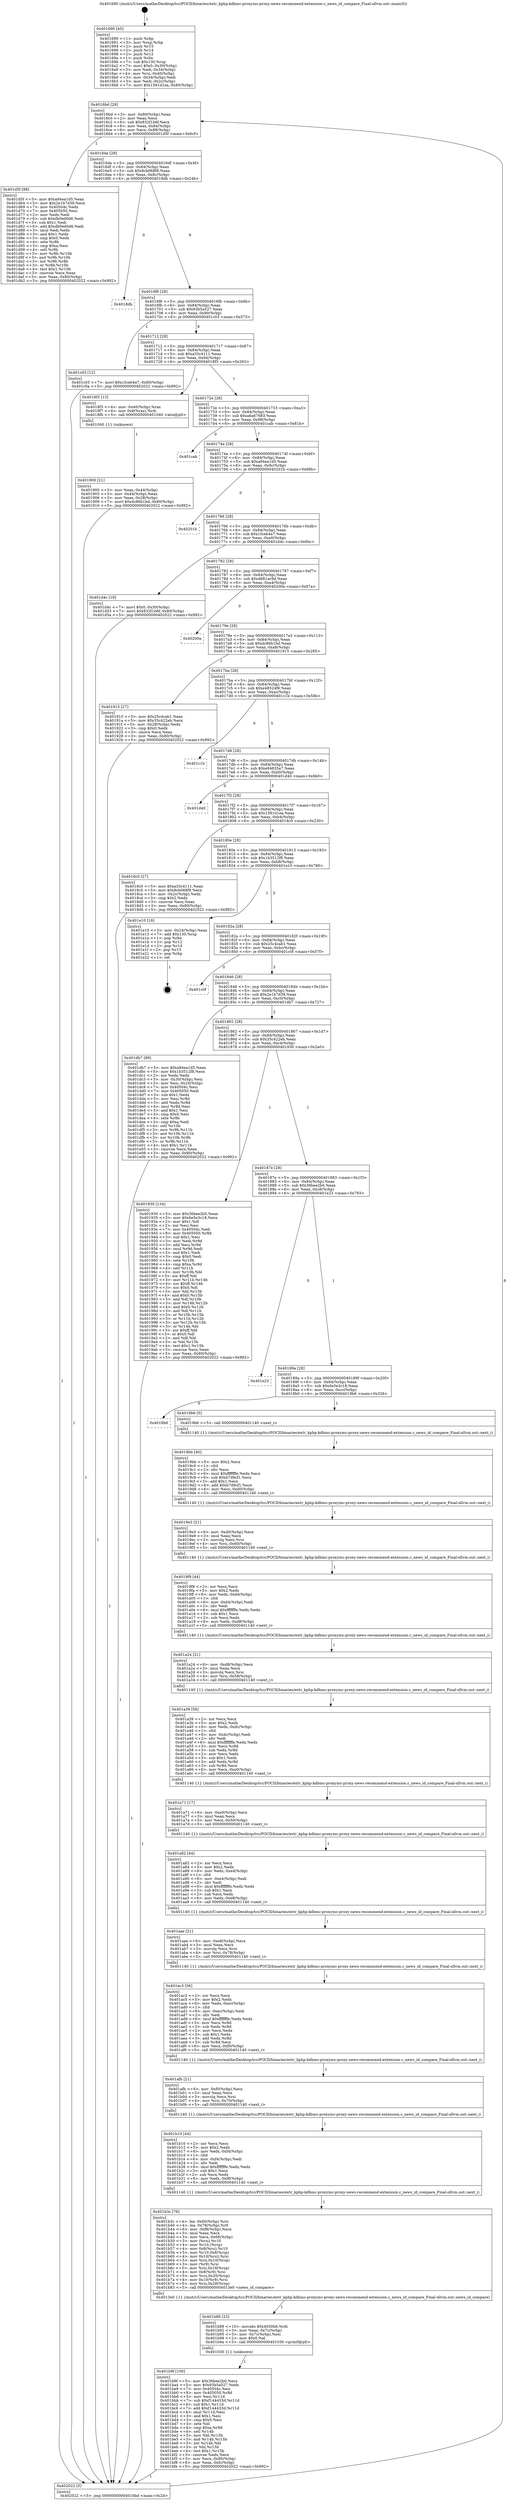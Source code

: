 digraph "0x401690" {
  label = "0x401690 (/mnt/c/Users/mathe/Desktop/tcc/POCII/binaries/extr_kphp-kdbmc-proxymc-proxy-news-recommend-extension.c_news_id_compare_Final-ollvm.out::main(0))"
  labelloc = "t"
  node[shape=record]

  Entry [label="",width=0.3,height=0.3,shape=circle,fillcolor=black,style=filled]
  "0x4016bd" [label="{
     0x4016bd [29]\l
     | [instrs]\l
     &nbsp;&nbsp;0x4016bd \<+3\>: mov -0x80(%rbp),%eax\l
     &nbsp;&nbsp;0x4016c0 \<+2\>: mov %eax,%ecx\l
     &nbsp;&nbsp;0x4016c2 \<+6\>: sub $0x832f1b6f,%ecx\l
     &nbsp;&nbsp;0x4016c8 \<+6\>: mov %eax,-0x84(%rbp)\l
     &nbsp;&nbsp;0x4016ce \<+6\>: mov %ecx,-0x88(%rbp)\l
     &nbsp;&nbsp;0x4016d4 \<+6\>: je 0000000000401d5f \<main+0x6cf\>\l
  }"]
  "0x401d5f" [label="{
     0x401d5f [88]\l
     | [instrs]\l
     &nbsp;&nbsp;0x401d5f \<+5\>: mov $0xa94ea1d5,%eax\l
     &nbsp;&nbsp;0x401d64 \<+5\>: mov $0x2e1b7d39,%ecx\l
     &nbsp;&nbsp;0x401d69 \<+7\>: mov 0x40504c,%edx\l
     &nbsp;&nbsp;0x401d70 \<+7\>: mov 0x405050,%esi\l
     &nbsp;&nbsp;0x401d77 \<+2\>: mov %edx,%edi\l
     &nbsp;&nbsp;0x401d79 \<+6\>: sub $0xdb0ed0d6,%edi\l
     &nbsp;&nbsp;0x401d7f \<+3\>: sub $0x1,%edi\l
     &nbsp;&nbsp;0x401d82 \<+6\>: add $0xdb0ed0d6,%edi\l
     &nbsp;&nbsp;0x401d88 \<+3\>: imul %edi,%edx\l
     &nbsp;&nbsp;0x401d8b \<+3\>: and $0x1,%edx\l
     &nbsp;&nbsp;0x401d8e \<+3\>: cmp $0x0,%edx\l
     &nbsp;&nbsp;0x401d91 \<+4\>: sete %r8b\l
     &nbsp;&nbsp;0x401d95 \<+3\>: cmp $0xa,%esi\l
     &nbsp;&nbsp;0x401d98 \<+4\>: setl %r9b\l
     &nbsp;&nbsp;0x401d9c \<+3\>: mov %r8b,%r10b\l
     &nbsp;&nbsp;0x401d9f \<+3\>: and %r9b,%r10b\l
     &nbsp;&nbsp;0x401da2 \<+3\>: xor %r9b,%r8b\l
     &nbsp;&nbsp;0x401da5 \<+3\>: or %r8b,%r10b\l
     &nbsp;&nbsp;0x401da8 \<+4\>: test $0x1,%r10b\l
     &nbsp;&nbsp;0x401dac \<+3\>: cmovne %ecx,%eax\l
     &nbsp;&nbsp;0x401daf \<+3\>: mov %eax,-0x80(%rbp)\l
     &nbsp;&nbsp;0x401db2 \<+5\>: jmp 0000000000402022 \<main+0x992\>\l
  }"]
  "0x4016da" [label="{
     0x4016da [28]\l
     | [instrs]\l
     &nbsp;&nbsp;0x4016da \<+5\>: jmp 00000000004016df \<main+0x4f\>\l
     &nbsp;&nbsp;0x4016df \<+6\>: mov -0x84(%rbp),%eax\l
     &nbsp;&nbsp;0x4016e5 \<+5\>: sub $0x8cb068f9,%eax\l
     &nbsp;&nbsp;0x4016ea \<+6\>: mov %eax,-0x8c(%rbp)\l
     &nbsp;&nbsp;0x4016f0 \<+6\>: je 00000000004018db \<main+0x24b\>\l
  }"]
  Exit [label="",width=0.3,height=0.3,shape=circle,fillcolor=black,style=filled,peripheries=2]
  "0x4018db" [label="{
     0x4018db\l
  }", style=dashed]
  "0x4016f6" [label="{
     0x4016f6 [28]\l
     | [instrs]\l
     &nbsp;&nbsp;0x4016f6 \<+5\>: jmp 00000000004016fb \<main+0x6b\>\l
     &nbsp;&nbsp;0x4016fb \<+6\>: mov -0x84(%rbp),%eax\l
     &nbsp;&nbsp;0x401701 \<+5\>: sub $0x93b5a527,%eax\l
     &nbsp;&nbsp;0x401706 \<+6\>: mov %eax,-0x90(%rbp)\l
     &nbsp;&nbsp;0x40170c \<+6\>: je 0000000000401c03 \<main+0x573\>\l
  }"]
  "0x401b9f" [label="{
     0x401b9f [100]\l
     | [instrs]\l
     &nbsp;&nbsp;0x401b9f \<+5\>: mov $0x36bee2b0,%ecx\l
     &nbsp;&nbsp;0x401ba4 \<+5\>: mov $0x93b5a527,%edx\l
     &nbsp;&nbsp;0x401ba9 \<+7\>: mov 0x40504c,%esi\l
     &nbsp;&nbsp;0x401bb0 \<+8\>: mov 0x405050,%r8d\l
     &nbsp;&nbsp;0x401bb8 \<+3\>: mov %esi,%r11d\l
     &nbsp;&nbsp;0x401bbb \<+7\>: sub $0xf144433d,%r11d\l
     &nbsp;&nbsp;0x401bc2 \<+4\>: sub $0x1,%r11d\l
     &nbsp;&nbsp;0x401bc6 \<+7\>: add $0xf144433d,%r11d\l
     &nbsp;&nbsp;0x401bcd \<+4\>: imul %r11d,%esi\l
     &nbsp;&nbsp;0x401bd1 \<+3\>: and $0x1,%esi\l
     &nbsp;&nbsp;0x401bd4 \<+3\>: cmp $0x0,%esi\l
     &nbsp;&nbsp;0x401bd7 \<+3\>: sete %bl\l
     &nbsp;&nbsp;0x401bda \<+4\>: cmp $0xa,%r8d\l
     &nbsp;&nbsp;0x401bde \<+4\>: setl %r14b\l
     &nbsp;&nbsp;0x401be2 \<+3\>: mov %bl,%r15b\l
     &nbsp;&nbsp;0x401be5 \<+3\>: and %r14b,%r15b\l
     &nbsp;&nbsp;0x401be8 \<+3\>: xor %r14b,%bl\l
     &nbsp;&nbsp;0x401beb \<+3\>: or %bl,%r15b\l
     &nbsp;&nbsp;0x401bee \<+4\>: test $0x1,%r15b\l
     &nbsp;&nbsp;0x401bf2 \<+3\>: cmovne %edx,%ecx\l
     &nbsp;&nbsp;0x401bf5 \<+3\>: mov %ecx,-0x80(%rbp)\l
     &nbsp;&nbsp;0x401bf8 \<+6\>: mov %eax,-0xfc(%rbp)\l
     &nbsp;&nbsp;0x401bfe \<+5\>: jmp 0000000000402022 \<main+0x992\>\l
  }"]
  "0x401c03" [label="{
     0x401c03 [12]\l
     | [instrs]\l
     &nbsp;&nbsp;0x401c03 \<+7\>: movl $0xc3ceb4a7,-0x80(%rbp)\l
     &nbsp;&nbsp;0x401c0a \<+5\>: jmp 0000000000402022 \<main+0x992\>\l
  }"]
  "0x401712" [label="{
     0x401712 [28]\l
     | [instrs]\l
     &nbsp;&nbsp;0x401712 \<+5\>: jmp 0000000000401717 \<main+0x87\>\l
     &nbsp;&nbsp;0x401717 \<+6\>: mov -0x84(%rbp),%eax\l
     &nbsp;&nbsp;0x40171d \<+5\>: sub $0xa33c4111,%eax\l
     &nbsp;&nbsp;0x401722 \<+6\>: mov %eax,-0x94(%rbp)\l
     &nbsp;&nbsp;0x401728 \<+6\>: je 00000000004018f3 \<main+0x263\>\l
  }"]
  "0x401b88" [label="{
     0x401b88 [23]\l
     | [instrs]\l
     &nbsp;&nbsp;0x401b88 \<+10\>: movabs $0x4030b6,%rdi\l
     &nbsp;&nbsp;0x401b92 \<+3\>: mov %eax,-0x7c(%rbp)\l
     &nbsp;&nbsp;0x401b95 \<+3\>: mov -0x7c(%rbp),%esi\l
     &nbsp;&nbsp;0x401b98 \<+2\>: mov $0x0,%al\l
     &nbsp;&nbsp;0x401b9a \<+5\>: call 0000000000401030 \<printf@plt\>\l
     | [calls]\l
     &nbsp;&nbsp;0x401030 \{1\} (unknown)\l
  }"]
  "0x4018f3" [label="{
     0x4018f3 [13]\l
     | [instrs]\l
     &nbsp;&nbsp;0x4018f3 \<+4\>: mov -0x40(%rbp),%rax\l
     &nbsp;&nbsp;0x4018f7 \<+4\>: mov 0x8(%rax),%rdi\l
     &nbsp;&nbsp;0x4018fb \<+5\>: call 0000000000401040 \<atoi@plt\>\l
     | [calls]\l
     &nbsp;&nbsp;0x401040 \{1\} (unknown)\l
  }"]
  "0x40172e" [label="{
     0x40172e [28]\l
     | [instrs]\l
     &nbsp;&nbsp;0x40172e \<+5\>: jmp 0000000000401733 \<main+0xa3\>\l
     &nbsp;&nbsp;0x401733 \<+6\>: mov -0x84(%rbp),%eax\l
     &nbsp;&nbsp;0x401739 \<+5\>: sub $0xa6a67683,%eax\l
     &nbsp;&nbsp;0x40173e \<+6\>: mov %eax,-0x98(%rbp)\l
     &nbsp;&nbsp;0x401744 \<+6\>: je 0000000000401cab \<main+0x61b\>\l
  }"]
  "0x401b3c" [label="{
     0x401b3c [76]\l
     | [instrs]\l
     &nbsp;&nbsp;0x401b3c \<+4\>: lea -0x60(%rbp),%rsi\l
     &nbsp;&nbsp;0x401b40 \<+4\>: lea -0x78(%rbp),%r9\l
     &nbsp;&nbsp;0x401b44 \<+6\>: mov -0xf8(%rbp),%ecx\l
     &nbsp;&nbsp;0x401b4a \<+3\>: imul %eax,%ecx\l
     &nbsp;&nbsp;0x401b4d \<+3\>: mov %ecx,-0x68(%rbp)\l
     &nbsp;&nbsp;0x401b50 \<+3\>: mov (%rsi),%r10\l
     &nbsp;&nbsp;0x401b53 \<+4\>: mov %r10,(%rsp)\l
     &nbsp;&nbsp;0x401b57 \<+4\>: mov 0x8(%rsi),%r10\l
     &nbsp;&nbsp;0x401b5b \<+5\>: mov %r10,0x8(%rsp)\l
     &nbsp;&nbsp;0x401b60 \<+4\>: mov 0x10(%rsi),%rsi\l
     &nbsp;&nbsp;0x401b64 \<+5\>: mov %rsi,0x10(%rsp)\l
     &nbsp;&nbsp;0x401b69 \<+3\>: mov (%r9),%rsi\l
     &nbsp;&nbsp;0x401b6c \<+5\>: mov %rsi,0x18(%rsp)\l
     &nbsp;&nbsp;0x401b71 \<+4\>: mov 0x8(%r9),%rsi\l
     &nbsp;&nbsp;0x401b75 \<+5\>: mov %rsi,0x20(%rsp)\l
     &nbsp;&nbsp;0x401b7a \<+4\>: mov 0x10(%r9),%rsi\l
     &nbsp;&nbsp;0x401b7e \<+5\>: mov %rsi,0x28(%rsp)\l
     &nbsp;&nbsp;0x401b83 \<+5\>: call 00000000004013e0 \<news_id_compare\>\l
     | [calls]\l
     &nbsp;&nbsp;0x4013e0 \{1\} (/mnt/c/Users/mathe/Desktop/tcc/POCII/binaries/extr_kphp-kdbmc-proxymc-proxy-news-recommend-extension.c_news_id_compare_Final-ollvm.out::news_id_compare)\l
  }"]
  "0x401cab" [label="{
     0x401cab\l
  }", style=dashed]
  "0x40174a" [label="{
     0x40174a [28]\l
     | [instrs]\l
     &nbsp;&nbsp;0x40174a \<+5\>: jmp 000000000040174f \<main+0xbf\>\l
     &nbsp;&nbsp;0x40174f \<+6\>: mov -0x84(%rbp),%eax\l
     &nbsp;&nbsp;0x401755 \<+5\>: sub $0xa94ea1d5,%eax\l
     &nbsp;&nbsp;0x40175a \<+6\>: mov %eax,-0x9c(%rbp)\l
     &nbsp;&nbsp;0x401760 \<+6\>: je 000000000040201b \<main+0x98b\>\l
  }"]
  "0x401b10" [label="{
     0x401b10 [44]\l
     | [instrs]\l
     &nbsp;&nbsp;0x401b10 \<+2\>: xor %ecx,%ecx\l
     &nbsp;&nbsp;0x401b12 \<+5\>: mov $0x2,%edx\l
     &nbsp;&nbsp;0x401b17 \<+6\>: mov %edx,-0xf4(%rbp)\l
     &nbsp;&nbsp;0x401b1d \<+1\>: cltd\l
     &nbsp;&nbsp;0x401b1e \<+6\>: mov -0xf4(%rbp),%edi\l
     &nbsp;&nbsp;0x401b24 \<+2\>: idiv %edi\l
     &nbsp;&nbsp;0x401b26 \<+6\>: imul $0xfffffffe,%edx,%edx\l
     &nbsp;&nbsp;0x401b2c \<+3\>: sub $0x1,%ecx\l
     &nbsp;&nbsp;0x401b2f \<+2\>: sub %ecx,%edx\l
     &nbsp;&nbsp;0x401b31 \<+6\>: mov %edx,-0xf8(%rbp)\l
     &nbsp;&nbsp;0x401b37 \<+5\>: call 0000000000401140 \<next_i\>\l
     | [calls]\l
     &nbsp;&nbsp;0x401140 \{1\} (/mnt/c/Users/mathe/Desktop/tcc/POCII/binaries/extr_kphp-kdbmc-proxymc-proxy-news-recommend-extension.c_news_id_compare_Final-ollvm.out::next_i)\l
  }"]
  "0x40201b" [label="{
     0x40201b\l
  }", style=dashed]
  "0x401766" [label="{
     0x401766 [28]\l
     | [instrs]\l
     &nbsp;&nbsp;0x401766 \<+5\>: jmp 000000000040176b \<main+0xdb\>\l
     &nbsp;&nbsp;0x40176b \<+6\>: mov -0x84(%rbp),%eax\l
     &nbsp;&nbsp;0x401771 \<+5\>: sub $0xc3ceb4a7,%eax\l
     &nbsp;&nbsp;0x401776 \<+6\>: mov %eax,-0xa0(%rbp)\l
     &nbsp;&nbsp;0x40177c \<+6\>: je 0000000000401d4c \<main+0x6bc\>\l
  }"]
  "0x401afb" [label="{
     0x401afb [21]\l
     | [instrs]\l
     &nbsp;&nbsp;0x401afb \<+6\>: mov -0xf0(%rbp),%ecx\l
     &nbsp;&nbsp;0x401b01 \<+3\>: imul %eax,%ecx\l
     &nbsp;&nbsp;0x401b04 \<+3\>: movslq %ecx,%rsi\l
     &nbsp;&nbsp;0x401b07 \<+4\>: mov %rsi,-0x70(%rbp)\l
     &nbsp;&nbsp;0x401b0b \<+5\>: call 0000000000401140 \<next_i\>\l
     | [calls]\l
     &nbsp;&nbsp;0x401140 \{1\} (/mnt/c/Users/mathe/Desktop/tcc/POCII/binaries/extr_kphp-kdbmc-proxymc-proxy-news-recommend-extension.c_news_id_compare_Final-ollvm.out::next_i)\l
  }"]
  "0x401d4c" [label="{
     0x401d4c [19]\l
     | [instrs]\l
     &nbsp;&nbsp;0x401d4c \<+7\>: movl $0x0,-0x30(%rbp)\l
     &nbsp;&nbsp;0x401d53 \<+7\>: movl $0x832f1b6f,-0x80(%rbp)\l
     &nbsp;&nbsp;0x401d5a \<+5\>: jmp 0000000000402022 \<main+0x992\>\l
  }"]
  "0x401782" [label="{
     0x401782 [28]\l
     | [instrs]\l
     &nbsp;&nbsp;0x401782 \<+5\>: jmp 0000000000401787 \<main+0xf7\>\l
     &nbsp;&nbsp;0x401787 \<+6\>: mov -0x84(%rbp),%eax\l
     &nbsp;&nbsp;0x40178d \<+5\>: sub $0xd681ac9d,%eax\l
     &nbsp;&nbsp;0x401792 \<+6\>: mov %eax,-0xa4(%rbp)\l
     &nbsp;&nbsp;0x401798 \<+6\>: je 000000000040200a \<main+0x97a\>\l
  }"]
  "0x401ac3" [label="{
     0x401ac3 [56]\l
     | [instrs]\l
     &nbsp;&nbsp;0x401ac3 \<+2\>: xor %ecx,%ecx\l
     &nbsp;&nbsp;0x401ac5 \<+5\>: mov $0x2,%edx\l
     &nbsp;&nbsp;0x401aca \<+6\>: mov %edx,-0xec(%rbp)\l
     &nbsp;&nbsp;0x401ad0 \<+1\>: cltd\l
     &nbsp;&nbsp;0x401ad1 \<+6\>: mov -0xec(%rbp),%edi\l
     &nbsp;&nbsp;0x401ad7 \<+2\>: idiv %edi\l
     &nbsp;&nbsp;0x401ad9 \<+6\>: imul $0xfffffffe,%edx,%edx\l
     &nbsp;&nbsp;0x401adf \<+3\>: mov %ecx,%r8d\l
     &nbsp;&nbsp;0x401ae2 \<+3\>: sub %edx,%r8d\l
     &nbsp;&nbsp;0x401ae5 \<+2\>: mov %ecx,%edx\l
     &nbsp;&nbsp;0x401ae7 \<+3\>: sub $0x1,%edx\l
     &nbsp;&nbsp;0x401aea \<+3\>: add %edx,%r8d\l
     &nbsp;&nbsp;0x401aed \<+3\>: sub %r8d,%ecx\l
     &nbsp;&nbsp;0x401af0 \<+6\>: mov %ecx,-0xf0(%rbp)\l
     &nbsp;&nbsp;0x401af6 \<+5\>: call 0000000000401140 \<next_i\>\l
     | [calls]\l
     &nbsp;&nbsp;0x401140 \{1\} (/mnt/c/Users/mathe/Desktop/tcc/POCII/binaries/extr_kphp-kdbmc-proxymc-proxy-news-recommend-extension.c_news_id_compare_Final-ollvm.out::next_i)\l
  }"]
  "0x40200a" [label="{
     0x40200a\l
  }", style=dashed]
  "0x40179e" [label="{
     0x40179e [28]\l
     | [instrs]\l
     &nbsp;&nbsp;0x40179e \<+5\>: jmp 00000000004017a3 \<main+0x113\>\l
     &nbsp;&nbsp;0x4017a3 \<+6\>: mov -0x84(%rbp),%eax\l
     &nbsp;&nbsp;0x4017a9 \<+5\>: sub $0xdc86b1bd,%eax\l
     &nbsp;&nbsp;0x4017ae \<+6\>: mov %eax,-0xa8(%rbp)\l
     &nbsp;&nbsp;0x4017b4 \<+6\>: je 0000000000401915 \<main+0x285\>\l
  }"]
  "0x401aae" [label="{
     0x401aae [21]\l
     | [instrs]\l
     &nbsp;&nbsp;0x401aae \<+6\>: mov -0xe8(%rbp),%ecx\l
     &nbsp;&nbsp;0x401ab4 \<+3\>: imul %eax,%ecx\l
     &nbsp;&nbsp;0x401ab7 \<+3\>: movslq %ecx,%rsi\l
     &nbsp;&nbsp;0x401aba \<+4\>: mov %rsi,-0x78(%rbp)\l
     &nbsp;&nbsp;0x401abe \<+5\>: call 0000000000401140 \<next_i\>\l
     | [calls]\l
     &nbsp;&nbsp;0x401140 \{1\} (/mnt/c/Users/mathe/Desktop/tcc/POCII/binaries/extr_kphp-kdbmc-proxymc-proxy-news-recommend-extension.c_news_id_compare_Final-ollvm.out::next_i)\l
  }"]
  "0x401915" [label="{
     0x401915 [27]\l
     | [instrs]\l
     &nbsp;&nbsp;0x401915 \<+5\>: mov $0x25c4cab1,%eax\l
     &nbsp;&nbsp;0x40191a \<+5\>: mov $0x35c422eb,%ecx\l
     &nbsp;&nbsp;0x40191f \<+3\>: mov -0x28(%rbp),%edx\l
     &nbsp;&nbsp;0x401922 \<+3\>: cmp $0x0,%edx\l
     &nbsp;&nbsp;0x401925 \<+3\>: cmove %ecx,%eax\l
     &nbsp;&nbsp;0x401928 \<+3\>: mov %eax,-0x80(%rbp)\l
     &nbsp;&nbsp;0x40192b \<+5\>: jmp 0000000000402022 \<main+0x992\>\l
  }"]
  "0x4017ba" [label="{
     0x4017ba [28]\l
     | [instrs]\l
     &nbsp;&nbsp;0x4017ba \<+5\>: jmp 00000000004017bf \<main+0x12f\>\l
     &nbsp;&nbsp;0x4017bf \<+6\>: mov -0x84(%rbp),%eax\l
     &nbsp;&nbsp;0x4017c5 \<+5\>: sub $0xe48524f6,%eax\l
     &nbsp;&nbsp;0x4017ca \<+6\>: mov %eax,-0xac(%rbp)\l
     &nbsp;&nbsp;0x4017d0 \<+6\>: je 0000000000401c1b \<main+0x58b\>\l
  }"]
  "0x401a82" [label="{
     0x401a82 [44]\l
     | [instrs]\l
     &nbsp;&nbsp;0x401a82 \<+2\>: xor %ecx,%ecx\l
     &nbsp;&nbsp;0x401a84 \<+5\>: mov $0x2,%edx\l
     &nbsp;&nbsp;0x401a89 \<+6\>: mov %edx,-0xe4(%rbp)\l
     &nbsp;&nbsp;0x401a8f \<+1\>: cltd\l
     &nbsp;&nbsp;0x401a90 \<+6\>: mov -0xe4(%rbp),%edi\l
     &nbsp;&nbsp;0x401a96 \<+2\>: idiv %edi\l
     &nbsp;&nbsp;0x401a98 \<+6\>: imul $0xfffffffe,%edx,%edx\l
     &nbsp;&nbsp;0x401a9e \<+3\>: sub $0x1,%ecx\l
     &nbsp;&nbsp;0x401aa1 \<+2\>: sub %ecx,%edx\l
     &nbsp;&nbsp;0x401aa3 \<+6\>: mov %edx,-0xe8(%rbp)\l
     &nbsp;&nbsp;0x401aa9 \<+5\>: call 0000000000401140 \<next_i\>\l
     | [calls]\l
     &nbsp;&nbsp;0x401140 \{1\} (/mnt/c/Users/mathe/Desktop/tcc/POCII/binaries/extr_kphp-kdbmc-proxymc-proxy-news-recommend-extension.c_news_id_compare_Final-ollvm.out::next_i)\l
  }"]
  "0x401c1b" [label="{
     0x401c1b\l
  }", style=dashed]
  "0x4017d6" [label="{
     0x4017d6 [28]\l
     | [instrs]\l
     &nbsp;&nbsp;0x4017d6 \<+5\>: jmp 00000000004017db \<main+0x14b\>\l
     &nbsp;&nbsp;0x4017db \<+6\>: mov -0x84(%rbp),%eax\l
     &nbsp;&nbsp;0x4017e1 \<+5\>: sub $0xe94835a7,%eax\l
     &nbsp;&nbsp;0x4017e6 \<+6\>: mov %eax,-0xb0(%rbp)\l
     &nbsp;&nbsp;0x4017ec \<+6\>: je 0000000000401d40 \<main+0x6b0\>\l
  }"]
  "0x401a71" [label="{
     0x401a71 [17]\l
     | [instrs]\l
     &nbsp;&nbsp;0x401a71 \<+6\>: mov -0xe0(%rbp),%ecx\l
     &nbsp;&nbsp;0x401a77 \<+3\>: imul %eax,%ecx\l
     &nbsp;&nbsp;0x401a7a \<+3\>: mov %ecx,-0x50(%rbp)\l
     &nbsp;&nbsp;0x401a7d \<+5\>: call 0000000000401140 \<next_i\>\l
     | [calls]\l
     &nbsp;&nbsp;0x401140 \{1\} (/mnt/c/Users/mathe/Desktop/tcc/POCII/binaries/extr_kphp-kdbmc-proxymc-proxy-news-recommend-extension.c_news_id_compare_Final-ollvm.out::next_i)\l
  }"]
  "0x401d40" [label="{
     0x401d40\l
  }", style=dashed]
  "0x4017f2" [label="{
     0x4017f2 [28]\l
     | [instrs]\l
     &nbsp;&nbsp;0x4017f2 \<+5\>: jmp 00000000004017f7 \<main+0x167\>\l
     &nbsp;&nbsp;0x4017f7 \<+6\>: mov -0x84(%rbp),%eax\l
     &nbsp;&nbsp;0x4017fd \<+5\>: sub $0x1581d1ea,%eax\l
     &nbsp;&nbsp;0x401802 \<+6\>: mov %eax,-0xb4(%rbp)\l
     &nbsp;&nbsp;0x401808 \<+6\>: je 00000000004018c0 \<main+0x230\>\l
  }"]
  "0x401a39" [label="{
     0x401a39 [56]\l
     | [instrs]\l
     &nbsp;&nbsp;0x401a39 \<+2\>: xor %ecx,%ecx\l
     &nbsp;&nbsp;0x401a3b \<+5\>: mov $0x2,%edx\l
     &nbsp;&nbsp;0x401a40 \<+6\>: mov %edx,-0xdc(%rbp)\l
     &nbsp;&nbsp;0x401a46 \<+1\>: cltd\l
     &nbsp;&nbsp;0x401a47 \<+6\>: mov -0xdc(%rbp),%edi\l
     &nbsp;&nbsp;0x401a4d \<+2\>: idiv %edi\l
     &nbsp;&nbsp;0x401a4f \<+6\>: imul $0xfffffffe,%edx,%edx\l
     &nbsp;&nbsp;0x401a55 \<+3\>: mov %ecx,%r8d\l
     &nbsp;&nbsp;0x401a58 \<+3\>: sub %edx,%r8d\l
     &nbsp;&nbsp;0x401a5b \<+2\>: mov %ecx,%edx\l
     &nbsp;&nbsp;0x401a5d \<+3\>: sub $0x1,%edx\l
     &nbsp;&nbsp;0x401a60 \<+3\>: add %edx,%r8d\l
     &nbsp;&nbsp;0x401a63 \<+3\>: sub %r8d,%ecx\l
     &nbsp;&nbsp;0x401a66 \<+6\>: mov %ecx,-0xe0(%rbp)\l
     &nbsp;&nbsp;0x401a6c \<+5\>: call 0000000000401140 \<next_i\>\l
     | [calls]\l
     &nbsp;&nbsp;0x401140 \{1\} (/mnt/c/Users/mathe/Desktop/tcc/POCII/binaries/extr_kphp-kdbmc-proxymc-proxy-news-recommend-extension.c_news_id_compare_Final-ollvm.out::next_i)\l
  }"]
  "0x4018c0" [label="{
     0x4018c0 [27]\l
     | [instrs]\l
     &nbsp;&nbsp;0x4018c0 \<+5\>: mov $0xa33c4111,%eax\l
     &nbsp;&nbsp;0x4018c5 \<+5\>: mov $0x8cb068f9,%ecx\l
     &nbsp;&nbsp;0x4018ca \<+3\>: mov -0x2c(%rbp),%edx\l
     &nbsp;&nbsp;0x4018cd \<+3\>: cmp $0x2,%edx\l
     &nbsp;&nbsp;0x4018d0 \<+3\>: cmovne %ecx,%eax\l
     &nbsp;&nbsp;0x4018d3 \<+3\>: mov %eax,-0x80(%rbp)\l
     &nbsp;&nbsp;0x4018d6 \<+5\>: jmp 0000000000402022 \<main+0x992\>\l
  }"]
  "0x40180e" [label="{
     0x40180e [28]\l
     | [instrs]\l
     &nbsp;&nbsp;0x40180e \<+5\>: jmp 0000000000401813 \<main+0x183\>\l
     &nbsp;&nbsp;0x401813 \<+6\>: mov -0x84(%rbp),%eax\l
     &nbsp;&nbsp;0x401819 \<+5\>: sub $0x1b3512f8,%eax\l
     &nbsp;&nbsp;0x40181e \<+6\>: mov %eax,-0xb8(%rbp)\l
     &nbsp;&nbsp;0x401824 \<+6\>: je 0000000000401e10 \<main+0x780\>\l
  }"]
  "0x402022" [label="{
     0x402022 [5]\l
     | [instrs]\l
     &nbsp;&nbsp;0x402022 \<+5\>: jmp 00000000004016bd \<main+0x2d\>\l
  }"]
  "0x401690" [label="{
     0x401690 [45]\l
     | [instrs]\l
     &nbsp;&nbsp;0x401690 \<+1\>: push %rbp\l
     &nbsp;&nbsp;0x401691 \<+3\>: mov %rsp,%rbp\l
     &nbsp;&nbsp;0x401694 \<+2\>: push %r15\l
     &nbsp;&nbsp;0x401696 \<+2\>: push %r14\l
     &nbsp;&nbsp;0x401698 \<+2\>: push %r12\l
     &nbsp;&nbsp;0x40169a \<+1\>: push %rbx\l
     &nbsp;&nbsp;0x40169b \<+7\>: sub $0x130,%rsp\l
     &nbsp;&nbsp;0x4016a2 \<+7\>: movl $0x0,-0x30(%rbp)\l
     &nbsp;&nbsp;0x4016a9 \<+3\>: mov %edi,-0x34(%rbp)\l
     &nbsp;&nbsp;0x4016ac \<+4\>: mov %rsi,-0x40(%rbp)\l
     &nbsp;&nbsp;0x4016b0 \<+3\>: mov -0x34(%rbp),%edi\l
     &nbsp;&nbsp;0x4016b3 \<+3\>: mov %edi,-0x2c(%rbp)\l
     &nbsp;&nbsp;0x4016b6 \<+7\>: movl $0x1581d1ea,-0x80(%rbp)\l
  }"]
  "0x401900" [label="{
     0x401900 [21]\l
     | [instrs]\l
     &nbsp;&nbsp;0x401900 \<+3\>: mov %eax,-0x44(%rbp)\l
     &nbsp;&nbsp;0x401903 \<+3\>: mov -0x44(%rbp),%eax\l
     &nbsp;&nbsp;0x401906 \<+3\>: mov %eax,-0x28(%rbp)\l
     &nbsp;&nbsp;0x401909 \<+7\>: movl $0xdc86b1bd,-0x80(%rbp)\l
     &nbsp;&nbsp;0x401910 \<+5\>: jmp 0000000000402022 \<main+0x992\>\l
  }"]
  "0x401a24" [label="{
     0x401a24 [21]\l
     | [instrs]\l
     &nbsp;&nbsp;0x401a24 \<+6\>: mov -0xd8(%rbp),%ecx\l
     &nbsp;&nbsp;0x401a2a \<+3\>: imul %eax,%ecx\l
     &nbsp;&nbsp;0x401a2d \<+3\>: movslq %ecx,%rsi\l
     &nbsp;&nbsp;0x401a30 \<+4\>: mov %rsi,-0x58(%rbp)\l
     &nbsp;&nbsp;0x401a34 \<+5\>: call 0000000000401140 \<next_i\>\l
     | [calls]\l
     &nbsp;&nbsp;0x401140 \{1\} (/mnt/c/Users/mathe/Desktop/tcc/POCII/binaries/extr_kphp-kdbmc-proxymc-proxy-news-recommend-extension.c_news_id_compare_Final-ollvm.out::next_i)\l
  }"]
  "0x401e10" [label="{
     0x401e10 [19]\l
     | [instrs]\l
     &nbsp;&nbsp;0x401e10 \<+3\>: mov -0x24(%rbp),%eax\l
     &nbsp;&nbsp;0x401e13 \<+7\>: add $0x130,%rsp\l
     &nbsp;&nbsp;0x401e1a \<+1\>: pop %rbx\l
     &nbsp;&nbsp;0x401e1b \<+2\>: pop %r12\l
     &nbsp;&nbsp;0x401e1d \<+2\>: pop %r14\l
     &nbsp;&nbsp;0x401e1f \<+2\>: pop %r15\l
     &nbsp;&nbsp;0x401e21 \<+1\>: pop %rbp\l
     &nbsp;&nbsp;0x401e22 \<+1\>: ret\l
  }"]
  "0x40182a" [label="{
     0x40182a [28]\l
     | [instrs]\l
     &nbsp;&nbsp;0x40182a \<+5\>: jmp 000000000040182f \<main+0x19f\>\l
     &nbsp;&nbsp;0x40182f \<+6\>: mov -0x84(%rbp),%eax\l
     &nbsp;&nbsp;0x401835 \<+5\>: sub $0x25c4cab1,%eax\l
     &nbsp;&nbsp;0x40183a \<+6\>: mov %eax,-0xbc(%rbp)\l
     &nbsp;&nbsp;0x401840 \<+6\>: je 0000000000401c0f \<main+0x57f\>\l
  }"]
  "0x4019f8" [label="{
     0x4019f8 [44]\l
     | [instrs]\l
     &nbsp;&nbsp;0x4019f8 \<+2\>: xor %ecx,%ecx\l
     &nbsp;&nbsp;0x4019fa \<+5\>: mov $0x2,%edx\l
     &nbsp;&nbsp;0x4019ff \<+6\>: mov %edx,-0xd4(%rbp)\l
     &nbsp;&nbsp;0x401a05 \<+1\>: cltd\l
     &nbsp;&nbsp;0x401a06 \<+6\>: mov -0xd4(%rbp),%edi\l
     &nbsp;&nbsp;0x401a0c \<+2\>: idiv %edi\l
     &nbsp;&nbsp;0x401a0e \<+6\>: imul $0xfffffffe,%edx,%edx\l
     &nbsp;&nbsp;0x401a14 \<+3\>: sub $0x1,%ecx\l
     &nbsp;&nbsp;0x401a17 \<+2\>: sub %ecx,%edx\l
     &nbsp;&nbsp;0x401a19 \<+6\>: mov %edx,-0xd8(%rbp)\l
     &nbsp;&nbsp;0x401a1f \<+5\>: call 0000000000401140 \<next_i\>\l
     | [calls]\l
     &nbsp;&nbsp;0x401140 \{1\} (/mnt/c/Users/mathe/Desktop/tcc/POCII/binaries/extr_kphp-kdbmc-proxymc-proxy-news-recommend-extension.c_news_id_compare_Final-ollvm.out::next_i)\l
  }"]
  "0x401c0f" [label="{
     0x401c0f\l
  }", style=dashed]
  "0x401846" [label="{
     0x401846 [28]\l
     | [instrs]\l
     &nbsp;&nbsp;0x401846 \<+5\>: jmp 000000000040184b \<main+0x1bb\>\l
     &nbsp;&nbsp;0x40184b \<+6\>: mov -0x84(%rbp),%eax\l
     &nbsp;&nbsp;0x401851 \<+5\>: sub $0x2e1b7d39,%eax\l
     &nbsp;&nbsp;0x401856 \<+6\>: mov %eax,-0xc0(%rbp)\l
     &nbsp;&nbsp;0x40185c \<+6\>: je 0000000000401db7 \<main+0x727\>\l
  }"]
  "0x4019e3" [label="{
     0x4019e3 [21]\l
     | [instrs]\l
     &nbsp;&nbsp;0x4019e3 \<+6\>: mov -0xd0(%rbp),%ecx\l
     &nbsp;&nbsp;0x4019e9 \<+3\>: imul %eax,%ecx\l
     &nbsp;&nbsp;0x4019ec \<+3\>: movslq %ecx,%rsi\l
     &nbsp;&nbsp;0x4019ef \<+4\>: mov %rsi,-0x60(%rbp)\l
     &nbsp;&nbsp;0x4019f3 \<+5\>: call 0000000000401140 \<next_i\>\l
     | [calls]\l
     &nbsp;&nbsp;0x401140 \{1\} (/mnt/c/Users/mathe/Desktop/tcc/POCII/binaries/extr_kphp-kdbmc-proxymc-proxy-news-recommend-extension.c_news_id_compare_Final-ollvm.out::next_i)\l
  }"]
  "0x401db7" [label="{
     0x401db7 [89]\l
     | [instrs]\l
     &nbsp;&nbsp;0x401db7 \<+5\>: mov $0xa94ea1d5,%eax\l
     &nbsp;&nbsp;0x401dbc \<+5\>: mov $0x1b3512f8,%ecx\l
     &nbsp;&nbsp;0x401dc1 \<+2\>: xor %edx,%edx\l
     &nbsp;&nbsp;0x401dc3 \<+3\>: mov -0x30(%rbp),%esi\l
     &nbsp;&nbsp;0x401dc6 \<+3\>: mov %esi,-0x24(%rbp)\l
     &nbsp;&nbsp;0x401dc9 \<+7\>: mov 0x40504c,%esi\l
     &nbsp;&nbsp;0x401dd0 \<+7\>: mov 0x405050,%edi\l
     &nbsp;&nbsp;0x401dd7 \<+3\>: sub $0x1,%edx\l
     &nbsp;&nbsp;0x401dda \<+3\>: mov %esi,%r8d\l
     &nbsp;&nbsp;0x401ddd \<+3\>: add %edx,%r8d\l
     &nbsp;&nbsp;0x401de0 \<+4\>: imul %r8d,%esi\l
     &nbsp;&nbsp;0x401de4 \<+3\>: and $0x1,%esi\l
     &nbsp;&nbsp;0x401de7 \<+3\>: cmp $0x0,%esi\l
     &nbsp;&nbsp;0x401dea \<+4\>: sete %r9b\l
     &nbsp;&nbsp;0x401dee \<+3\>: cmp $0xa,%edi\l
     &nbsp;&nbsp;0x401df1 \<+4\>: setl %r10b\l
     &nbsp;&nbsp;0x401df5 \<+3\>: mov %r9b,%r11b\l
     &nbsp;&nbsp;0x401df8 \<+3\>: and %r10b,%r11b\l
     &nbsp;&nbsp;0x401dfb \<+3\>: xor %r10b,%r9b\l
     &nbsp;&nbsp;0x401dfe \<+3\>: or %r9b,%r11b\l
     &nbsp;&nbsp;0x401e01 \<+4\>: test $0x1,%r11b\l
     &nbsp;&nbsp;0x401e05 \<+3\>: cmovne %ecx,%eax\l
     &nbsp;&nbsp;0x401e08 \<+3\>: mov %eax,-0x80(%rbp)\l
     &nbsp;&nbsp;0x401e0b \<+5\>: jmp 0000000000402022 \<main+0x992\>\l
  }"]
  "0x401862" [label="{
     0x401862 [28]\l
     | [instrs]\l
     &nbsp;&nbsp;0x401862 \<+5\>: jmp 0000000000401867 \<main+0x1d7\>\l
     &nbsp;&nbsp;0x401867 \<+6\>: mov -0x84(%rbp),%eax\l
     &nbsp;&nbsp;0x40186d \<+5\>: sub $0x35c422eb,%eax\l
     &nbsp;&nbsp;0x401872 \<+6\>: mov %eax,-0xc4(%rbp)\l
     &nbsp;&nbsp;0x401878 \<+6\>: je 0000000000401930 \<main+0x2a0\>\l
  }"]
  "0x4019bb" [label="{
     0x4019bb [40]\l
     | [instrs]\l
     &nbsp;&nbsp;0x4019bb \<+5\>: mov $0x2,%ecx\l
     &nbsp;&nbsp;0x4019c0 \<+1\>: cltd\l
     &nbsp;&nbsp;0x4019c1 \<+2\>: idiv %ecx\l
     &nbsp;&nbsp;0x4019c3 \<+6\>: imul $0xfffffffe,%edx,%ecx\l
     &nbsp;&nbsp;0x4019c9 \<+6\>: sub $0xb7d9cf1,%ecx\l
     &nbsp;&nbsp;0x4019cf \<+3\>: add $0x1,%ecx\l
     &nbsp;&nbsp;0x4019d2 \<+6\>: add $0xb7d9cf1,%ecx\l
     &nbsp;&nbsp;0x4019d8 \<+6\>: mov %ecx,-0xd0(%rbp)\l
     &nbsp;&nbsp;0x4019de \<+5\>: call 0000000000401140 \<next_i\>\l
     | [calls]\l
     &nbsp;&nbsp;0x401140 \{1\} (/mnt/c/Users/mathe/Desktop/tcc/POCII/binaries/extr_kphp-kdbmc-proxymc-proxy-news-recommend-extension.c_news_id_compare_Final-ollvm.out::next_i)\l
  }"]
  "0x401930" [label="{
     0x401930 [134]\l
     | [instrs]\l
     &nbsp;&nbsp;0x401930 \<+5\>: mov $0x36bee2b0,%eax\l
     &nbsp;&nbsp;0x401935 \<+5\>: mov $0x6e5e3c18,%ecx\l
     &nbsp;&nbsp;0x40193a \<+2\>: mov $0x1,%dl\l
     &nbsp;&nbsp;0x40193c \<+2\>: xor %esi,%esi\l
     &nbsp;&nbsp;0x40193e \<+7\>: mov 0x40504c,%edi\l
     &nbsp;&nbsp;0x401945 \<+8\>: mov 0x405050,%r8d\l
     &nbsp;&nbsp;0x40194d \<+3\>: sub $0x1,%esi\l
     &nbsp;&nbsp;0x401950 \<+3\>: mov %edi,%r9d\l
     &nbsp;&nbsp;0x401953 \<+3\>: add %esi,%r9d\l
     &nbsp;&nbsp;0x401956 \<+4\>: imul %r9d,%edi\l
     &nbsp;&nbsp;0x40195a \<+3\>: and $0x1,%edi\l
     &nbsp;&nbsp;0x40195d \<+3\>: cmp $0x0,%edi\l
     &nbsp;&nbsp;0x401960 \<+4\>: sete %r10b\l
     &nbsp;&nbsp;0x401964 \<+4\>: cmp $0xa,%r8d\l
     &nbsp;&nbsp;0x401968 \<+4\>: setl %r11b\l
     &nbsp;&nbsp;0x40196c \<+3\>: mov %r10b,%bl\l
     &nbsp;&nbsp;0x40196f \<+3\>: xor $0xff,%bl\l
     &nbsp;&nbsp;0x401972 \<+3\>: mov %r11b,%r14b\l
     &nbsp;&nbsp;0x401975 \<+4\>: xor $0xff,%r14b\l
     &nbsp;&nbsp;0x401979 \<+3\>: xor $0x0,%dl\l
     &nbsp;&nbsp;0x40197c \<+3\>: mov %bl,%r15b\l
     &nbsp;&nbsp;0x40197f \<+4\>: and $0x0,%r15b\l
     &nbsp;&nbsp;0x401983 \<+3\>: and %dl,%r10b\l
     &nbsp;&nbsp;0x401986 \<+3\>: mov %r14b,%r12b\l
     &nbsp;&nbsp;0x401989 \<+4\>: and $0x0,%r12b\l
     &nbsp;&nbsp;0x40198d \<+3\>: and %dl,%r11b\l
     &nbsp;&nbsp;0x401990 \<+3\>: or %r10b,%r15b\l
     &nbsp;&nbsp;0x401993 \<+3\>: or %r11b,%r12b\l
     &nbsp;&nbsp;0x401996 \<+3\>: xor %r12b,%r15b\l
     &nbsp;&nbsp;0x401999 \<+3\>: or %r14b,%bl\l
     &nbsp;&nbsp;0x40199c \<+3\>: xor $0xff,%bl\l
     &nbsp;&nbsp;0x40199f \<+3\>: or $0x0,%dl\l
     &nbsp;&nbsp;0x4019a2 \<+2\>: and %dl,%bl\l
     &nbsp;&nbsp;0x4019a4 \<+3\>: or %bl,%r15b\l
     &nbsp;&nbsp;0x4019a7 \<+4\>: test $0x1,%r15b\l
     &nbsp;&nbsp;0x4019ab \<+3\>: cmovne %ecx,%eax\l
     &nbsp;&nbsp;0x4019ae \<+3\>: mov %eax,-0x80(%rbp)\l
     &nbsp;&nbsp;0x4019b1 \<+5\>: jmp 0000000000402022 \<main+0x992\>\l
  }"]
  "0x40187e" [label="{
     0x40187e [28]\l
     | [instrs]\l
     &nbsp;&nbsp;0x40187e \<+5\>: jmp 0000000000401883 \<main+0x1f3\>\l
     &nbsp;&nbsp;0x401883 \<+6\>: mov -0x84(%rbp),%eax\l
     &nbsp;&nbsp;0x401889 \<+5\>: sub $0x36bee2b0,%eax\l
     &nbsp;&nbsp;0x40188e \<+6\>: mov %eax,-0xc8(%rbp)\l
     &nbsp;&nbsp;0x401894 \<+6\>: je 0000000000401e23 \<main+0x793\>\l
  }"]
  "0x4018b6" [label="{
     0x4018b6\l
  }", style=dashed]
  "0x401e23" [label="{
     0x401e23\l
  }", style=dashed]
  "0x40189a" [label="{
     0x40189a [28]\l
     | [instrs]\l
     &nbsp;&nbsp;0x40189a \<+5\>: jmp 000000000040189f \<main+0x20f\>\l
     &nbsp;&nbsp;0x40189f \<+6\>: mov -0x84(%rbp),%eax\l
     &nbsp;&nbsp;0x4018a5 \<+5\>: sub $0x6e5e3c18,%eax\l
     &nbsp;&nbsp;0x4018aa \<+6\>: mov %eax,-0xcc(%rbp)\l
     &nbsp;&nbsp;0x4018b0 \<+6\>: je 00000000004019b6 \<main+0x326\>\l
  }"]
  "0x4019b6" [label="{
     0x4019b6 [5]\l
     | [instrs]\l
     &nbsp;&nbsp;0x4019b6 \<+5\>: call 0000000000401140 \<next_i\>\l
     | [calls]\l
     &nbsp;&nbsp;0x401140 \{1\} (/mnt/c/Users/mathe/Desktop/tcc/POCII/binaries/extr_kphp-kdbmc-proxymc-proxy-news-recommend-extension.c_news_id_compare_Final-ollvm.out::next_i)\l
  }"]
  Entry -> "0x401690" [label=" 1"]
  "0x4016bd" -> "0x401d5f" [label=" 1"]
  "0x4016bd" -> "0x4016da" [label=" 9"]
  "0x401e10" -> Exit [label=" 1"]
  "0x4016da" -> "0x4018db" [label=" 0"]
  "0x4016da" -> "0x4016f6" [label=" 9"]
  "0x401db7" -> "0x402022" [label=" 1"]
  "0x4016f6" -> "0x401c03" [label=" 1"]
  "0x4016f6" -> "0x401712" [label=" 8"]
  "0x401d5f" -> "0x402022" [label=" 1"]
  "0x401712" -> "0x4018f3" [label=" 1"]
  "0x401712" -> "0x40172e" [label=" 7"]
  "0x401d4c" -> "0x402022" [label=" 1"]
  "0x40172e" -> "0x401cab" [label=" 0"]
  "0x40172e" -> "0x40174a" [label=" 7"]
  "0x401c03" -> "0x402022" [label=" 1"]
  "0x40174a" -> "0x40201b" [label=" 0"]
  "0x40174a" -> "0x401766" [label=" 7"]
  "0x401b9f" -> "0x402022" [label=" 1"]
  "0x401766" -> "0x401d4c" [label=" 1"]
  "0x401766" -> "0x401782" [label=" 6"]
  "0x401b88" -> "0x401b9f" [label=" 1"]
  "0x401782" -> "0x40200a" [label=" 0"]
  "0x401782" -> "0x40179e" [label=" 6"]
  "0x401b3c" -> "0x401b88" [label=" 1"]
  "0x40179e" -> "0x401915" [label=" 1"]
  "0x40179e" -> "0x4017ba" [label=" 5"]
  "0x401b10" -> "0x401b3c" [label=" 1"]
  "0x4017ba" -> "0x401c1b" [label=" 0"]
  "0x4017ba" -> "0x4017d6" [label=" 5"]
  "0x401afb" -> "0x401b10" [label=" 1"]
  "0x4017d6" -> "0x401d40" [label=" 0"]
  "0x4017d6" -> "0x4017f2" [label=" 5"]
  "0x401ac3" -> "0x401afb" [label=" 1"]
  "0x4017f2" -> "0x4018c0" [label=" 1"]
  "0x4017f2" -> "0x40180e" [label=" 4"]
  "0x4018c0" -> "0x402022" [label=" 1"]
  "0x401690" -> "0x4016bd" [label=" 1"]
  "0x402022" -> "0x4016bd" [label=" 9"]
  "0x4018f3" -> "0x401900" [label=" 1"]
  "0x401900" -> "0x402022" [label=" 1"]
  "0x401915" -> "0x402022" [label=" 1"]
  "0x401aae" -> "0x401ac3" [label=" 1"]
  "0x40180e" -> "0x401e10" [label=" 1"]
  "0x40180e" -> "0x40182a" [label=" 3"]
  "0x401a82" -> "0x401aae" [label=" 1"]
  "0x40182a" -> "0x401c0f" [label=" 0"]
  "0x40182a" -> "0x401846" [label=" 3"]
  "0x401a71" -> "0x401a82" [label=" 1"]
  "0x401846" -> "0x401db7" [label=" 1"]
  "0x401846" -> "0x401862" [label=" 2"]
  "0x401a39" -> "0x401a71" [label=" 1"]
  "0x401862" -> "0x401930" [label=" 1"]
  "0x401862" -> "0x40187e" [label=" 1"]
  "0x401930" -> "0x402022" [label=" 1"]
  "0x401a24" -> "0x401a39" [label=" 1"]
  "0x40187e" -> "0x401e23" [label=" 0"]
  "0x40187e" -> "0x40189a" [label=" 1"]
  "0x4019f8" -> "0x401a24" [label=" 1"]
  "0x40189a" -> "0x4019b6" [label=" 1"]
  "0x40189a" -> "0x4018b6" [label=" 0"]
  "0x4019b6" -> "0x4019bb" [label=" 1"]
  "0x4019bb" -> "0x4019e3" [label=" 1"]
  "0x4019e3" -> "0x4019f8" [label=" 1"]
}
